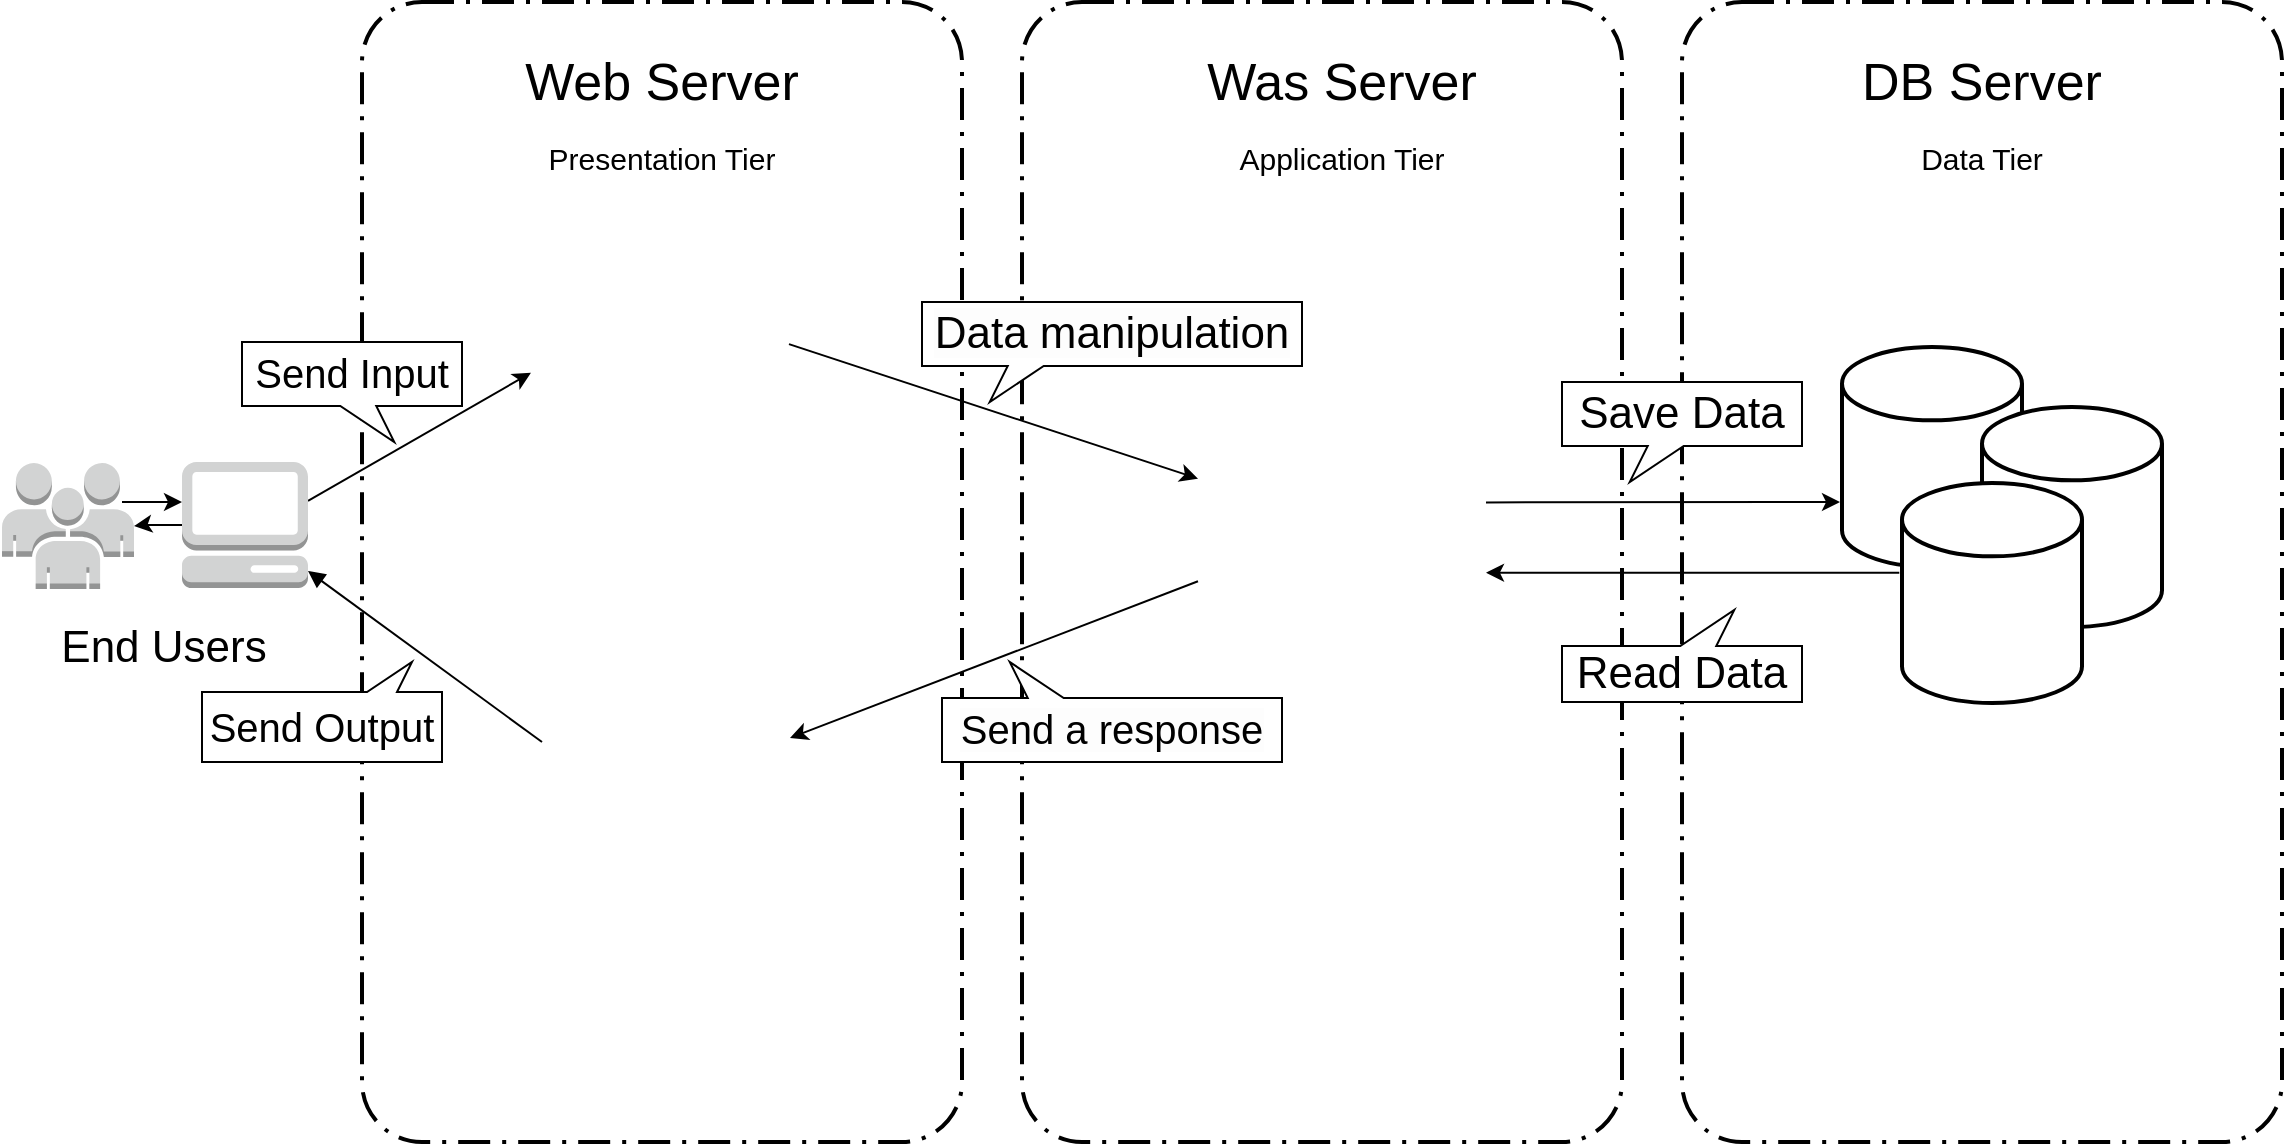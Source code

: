 <mxfile version="20.4.2" type="github">
  <diagram id="1BFLsFC23LwZ4Tyq1mHe" name="페이지-1">
    <mxGraphModel dx="1706" dy="1085" grid="1" gridSize="10" guides="1" tooltips="1" connect="1" arrows="1" fold="1" page="1" pageScale="1" pageWidth="1169" pageHeight="827" math="0" shadow="0">
      <root>
        <mxCell id="0" />
        <mxCell id="faKOK6Lq2EOhZ4R2kgbc-43" value="icons" style="" parent="0" />
        <mxCell id="faKOK6Lq2EOhZ4R2kgbc-44" value="" style="group" vertex="1" connectable="0" parent="faKOK6Lq2EOhZ4R2kgbc-43">
          <mxGeometry x="276" y="220" width="814" height="322" as="geometry" />
        </mxCell>
        <mxCell id="faKOK6Lq2EOhZ4R2kgbc-45" value="" style="shape=image;html=1;verticalAlign=top;verticalLabelPosition=bottom;labelBackgroundColor=#ffffff;imageAspect=0;aspect=fixed;image=https://cdn4.iconfinder.com/data/icons/thin-line-icons-for-seo-and-development-1/64/seo_programming-128.png" vertex="1" parent="faKOK6Lq2EOhZ4R2kgbc-44">
          <mxGeometry x="332" y="80" width="144" height="144" as="geometry" />
        </mxCell>
        <mxCell id="faKOK6Lq2EOhZ4R2kgbc-46" value="" style="shape=image;html=1;verticalAlign=top;verticalLabelPosition=bottom;labelBackgroundColor=#ffffff;imageAspect=0;aspect=fixed;image=https://cdn4.iconfinder.com/data/icons/minicons-3/640/dialog_box_black-128.png" vertex="1" parent="faKOK6Lq2EOhZ4R2kgbc-44">
          <mxGeometry width="128" height="128" as="geometry" />
        </mxCell>
        <mxCell id="faKOK6Lq2EOhZ4R2kgbc-47" value="" style="group" vertex="1" connectable="0" parent="faKOK6Lq2EOhZ4R2kgbc-44">
          <mxGeometry x="654" y="62.5" width="160" height="178" as="geometry" />
        </mxCell>
        <mxCell id="faKOK6Lq2EOhZ4R2kgbc-48" value="" style="strokeWidth=2;html=1;shape=mxgraph.flowchart.database;whiteSpace=wrap;" vertex="1" parent="faKOK6Lq2EOhZ4R2kgbc-47">
          <mxGeometry width="90" height="110" as="geometry" />
        </mxCell>
        <mxCell id="faKOK6Lq2EOhZ4R2kgbc-49" value="" style="strokeWidth=2;html=1;shape=mxgraph.flowchart.database;whiteSpace=wrap;" vertex="1" parent="faKOK6Lq2EOhZ4R2kgbc-47">
          <mxGeometry x="70" y="30" width="90" height="110" as="geometry" />
        </mxCell>
        <mxCell id="faKOK6Lq2EOhZ4R2kgbc-50" value="" style="strokeWidth=2;html=1;shape=mxgraph.flowchart.database;whiteSpace=wrap;" vertex="1" parent="faKOK6Lq2EOhZ4R2kgbc-47">
          <mxGeometry x="30" y="68" width="90" height="110" as="geometry" />
        </mxCell>
        <mxCell id="faKOK6Lq2EOhZ4R2kgbc-51" value="" style="shape=image;html=1;verticalAlign=top;verticalLabelPosition=bottom;labelBackgroundColor=#ffffff;imageAspect=0;aspect=fixed;image=https://cdn2.iconfinder.com/data/icons/simple-files/128/HTML.png;fontSize=22;" vertex="1" parent="faKOK6Lq2EOhZ4R2kgbc-44">
          <mxGeometry y="194" width="128" height="128" as="geometry" />
        </mxCell>
        <mxCell id="faKOK6Lq2EOhZ4R2kgbc-30" value="arrow" style="" parent="0" />
        <mxCell id="faKOK6Lq2EOhZ4R2kgbc-78" value="" style="group" vertex="1" connectable="0" parent="faKOK6Lq2EOhZ4R2kgbc-30">
          <mxGeometry x="70" y="281.056" width="888.65" height="198.944" as="geometry" />
        </mxCell>
        <mxCell id="faKOK6Lq2EOhZ4R2kgbc-76" value="" style="group" vertex="1" connectable="0" parent="faKOK6Lq2EOhZ4R2kgbc-78">
          <mxGeometry x="93" width="795.65" height="198.944" as="geometry" />
        </mxCell>
        <mxCell id="faKOK6Lq2EOhZ4R2kgbc-68" value="" style="endArrow=classic;html=1;rounded=0;fontSize=22;entryX=-0.012;entryY=0.589;entryDx=0;entryDy=0;entryPerimeter=0;" edge="1" parent="faKOK6Lq2EOhZ4R2kgbc-76" target="faKOK6Lq2EOhZ4R2kgbc-46">
          <mxGeometry width="50" height="50" relative="1" as="geometry">
            <mxPoint y="78.345" as="sourcePoint" />
            <mxPoint x="113" y="34.944" as="targetPoint" />
          </mxGeometry>
        </mxCell>
        <mxCell id="faKOK6Lq2EOhZ4R2kgbc-69" value="" style="endArrow=none;html=1;rounded=0;fontSize=22;startArrow=block;startFill=1;endFill=0;" edge="1" parent="faKOK6Lq2EOhZ4R2kgbc-76">
          <mxGeometry width="50" height="50" relative="1" as="geometry">
            <mxPoint y="113.459" as="sourcePoint" />
            <mxPoint x="117" y="198.944" as="targetPoint" />
          </mxGeometry>
        </mxCell>
        <mxCell id="faKOK6Lq2EOhZ4R2kgbc-70" value="" style="endArrow=none;html=1;rounded=0;fontSize=22;startArrow=classic;startFill=1;endFill=0;exitX=1;exitY=0.5;exitDx=0;exitDy=0;" edge="1" parent="faKOK6Lq2EOhZ4R2kgbc-76">
          <mxGeometry width="50" height="50" relative="1" as="geometry">
            <mxPoint x="241" y="196.944" as="sourcePoint" />
            <mxPoint x="445" y="118.596" as="targetPoint" />
          </mxGeometry>
        </mxCell>
        <mxCell id="faKOK6Lq2EOhZ4R2kgbc-71" value="" style="endArrow=classic;html=1;rounded=0;fontSize=22;exitX=0.996;exitY=0.477;exitDx=0;exitDy=0;exitPerimeter=0;" edge="1" parent="faKOK6Lq2EOhZ4R2kgbc-76">
          <mxGeometry width="50" height="50" relative="1" as="geometry">
            <mxPoint x="240.488" as="sourcePoint" />
            <mxPoint x="445" y="67.263" as="targetPoint" />
          </mxGeometry>
        </mxCell>
        <mxCell id="faKOK6Lq2EOhZ4R2kgbc-72" value="" style="endArrow=classic;html=1;rounded=0;fontSize=10;exitX=1;exitY=0.418;exitDx=0;exitDy=0;exitPerimeter=0;" edge="1" parent="faKOK6Lq2EOhZ4R2kgbc-76" source="faKOK6Lq2EOhZ4R2kgbc-45">
          <mxGeometry width="50" height="50" relative="1" as="geometry">
            <mxPoint x="589.864" y="76.832" as="sourcePoint" />
            <mxPoint x="766" y="78.944" as="targetPoint" />
          </mxGeometry>
        </mxCell>
        <mxCell id="faKOK6Lq2EOhZ4R2kgbc-74" value="" style="endArrow=classic;html=1;rounded=0;fontSize=10;entryX=1;entryY=0.662;entryDx=0;entryDy=0;entryPerimeter=0;exitX=-0.015;exitY=0.408;exitDx=0;exitDy=0;exitPerimeter=0;" edge="1" parent="faKOK6Lq2EOhZ4R2kgbc-76">
          <mxGeometry width="50" height="50" relative="1" as="geometry">
            <mxPoint x="795.65" y="114.324" as="sourcePoint" />
            <mxPoint x="589" y="114.272" as="targetPoint" />
          </mxGeometry>
        </mxCell>
        <mxCell id="faKOK6Lq2EOhZ4R2kgbc-77" value="" style="endArrow=classic;html=1;rounded=0;fontSize=10;" edge="1" parent="faKOK6Lq2EOhZ4R2kgbc-78">
          <mxGeometry width="50" height="50" relative="1" as="geometry">
            <mxPoint y="78.944" as="sourcePoint" />
            <mxPoint x="30" y="78.944" as="targetPoint" />
          </mxGeometry>
        </mxCell>
        <mxCell id="1" style="" parent="0" />
        <mxCell id="ipY7upk18AWSS5D93XIC-2" value="" style="outlineConnect=0;dashed=0;verticalLabelPosition=bottom;verticalAlign=top;align=center;html=1;shape=mxgraph.aws3.users;fillColor=#D2D3D3;gradientColor=none;" parent="1" vertex="1">
          <mxGeometry x="10" y="340.5" width="66" height="63" as="geometry" />
        </mxCell>
        <mxCell id="faKOK6Lq2EOhZ4R2kgbc-17" value="" style="edgeStyle=orthogonalEdgeStyle;rounded=0;orthogonalLoop=1;jettySize=auto;html=1;" edge="1" parent="1" source="ipY7upk18AWSS5D93XIC-3" target="ipY7upk18AWSS5D93XIC-2">
          <mxGeometry relative="1" as="geometry" />
        </mxCell>
        <mxCell id="ipY7upk18AWSS5D93XIC-3" value="" style="outlineConnect=0;dashed=0;verticalLabelPosition=bottom;verticalAlign=top;align=center;html=1;shape=mxgraph.aws3.management_console;fillColor=#D2D3D3;gradientColor=none;" parent="1" vertex="1">
          <mxGeometry x="100" y="340" width="63" height="63" as="geometry" />
        </mxCell>
        <mxCell id="faKOK6Lq2EOhZ4R2kgbc-22" value="&lt;font style=&quot;font-size: 26px;&quot;&gt;Web Server&lt;/font&gt;" style="text;html=1;strokeColor=none;fillColor=none;align=center;verticalAlign=middle;whiteSpace=wrap;rounded=0;" vertex="1" parent="1">
          <mxGeometry x="260" y="130" width="160" height="40" as="geometry" />
        </mxCell>
        <mxCell id="faKOK6Lq2EOhZ4R2kgbc-23" value="&lt;font style=&quot;font-size: 26px;&quot;&gt;Was Server&lt;/font&gt;" style="text;html=1;strokeColor=none;fillColor=none;align=center;verticalAlign=middle;whiteSpace=wrap;rounded=0;" vertex="1" parent="1">
          <mxGeometry x="600" y="130" width="160" height="40" as="geometry" />
        </mxCell>
        <mxCell id="faKOK6Lq2EOhZ4R2kgbc-24" value="&lt;font style=&quot;font-size: 26px;&quot;&gt;DB Server&lt;/font&gt;" style="text;html=1;strokeColor=none;fillColor=none;align=center;verticalAlign=middle;whiteSpace=wrap;rounded=0;" vertex="1" parent="1">
          <mxGeometry x="920" y="130" width="160" height="40" as="geometry" />
        </mxCell>
        <mxCell id="faKOK6Lq2EOhZ4R2kgbc-25" value="&lt;font style=&quot;font-size: 15px;&quot;&gt;Presentation Tier&lt;/font&gt;" style="text;html=1;strokeColor=none;fillColor=none;align=center;verticalAlign=middle;whiteSpace=wrap;rounded=0;fontSize=26;" vertex="1" parent="1">
          <mxGeometry x="270" y="170" width="140" height="30" as="geometry" />
        </mxCell>
        <mxCell id="faKOK6Lq2EOhZ4R2kgbc-26" value="&lt;font style=&quot;font-size: 15px;&quot;&gt;Application Tier&lt;/font&gt;" style="text;html=1;strokeColor=none;fillColor=none;align=center;verticalAlign=middle;whiteSpace=wrap;rounded=0;fontSize=26;" vertex="1" parent="1">
          <mxGeometry x="610" y="170" width="140" height="30" as="geometry" />
        </mxCell>
        <mxCell id="faKOK6Lq2EOhZ4R2kgbc-27" value="&lt;font style=&quot;font-size: 15px;&quot;&gt;Data Tier&lt;/font&gt;" style="text;html=1;strokeColor=none;fillColor=none;align=center;verticalAlign=middle;whiteSpace=wrap;rounded=0;fontSize=26;" vertex="1" parent="1">
          <mxGeometry x="930" y="170" width="140" height="30" as="geometry" />
        </mxCell>
        <mxCell id="faKOK6Lq2EOhZ4R2kgbc-28" value="&lt;font style=&quot;font-size: 22px;&quot;&gt;End Users&lt;/font&gt;" style="text;html=1;strokeColor=none;fillColor=none;align=center;verticalAlign=middle;whiteSpace=wrap;rounded=0;fontSize=15;" vertex="1" parent="1">
          <mxGeometry x="19" y="414" width="144" height="37" as="geometry" />
        </mxCell>
        <mxCell id="faKOK6Lq2EOhZ4R2kgbc-35" value="outerline" style="" parent="0" />
        <mxCell id="faKOK6Lq2EOhZ4R2kgbc-37" value="" style="rounded=1;arcSize=10;dashed=1;fillColor=none;gradientColor=none;dashPattern=8 3 1 3;strokeWidth=2;" vertex="1" parent="faKOK6Lq2EOhZ4R2kgbc-35">
          <mxGeometry x="190" y="110" width="300" height="570" as="geometry" />
        </mxCell>
        <mxCell id="faKOK6Lq2EOhZ4R2kgbc-38" value="" style="rounded=1;arcSize=10;dashed=1;fillColor=none;gradientColor=none;dashPattern=8 3 1 3;strokeWidth=2;" vertex="1" parent="faKOK6Lq2EOhZ4R2kgbc-35">
          <mxGeometry x="520" y="110" width="300" height="570" as="geometry" />
        </mxCell>
        <mxCell id="faKOK6Lq2EOhZ4R2kgbc-39" value="" style="rounded=1;arcSize=10;dashed=1;fillColor=none;gradientColor=none;dashPattern=8 3 1 3;strokeWidth=2;" vertex="1" parent="faKOK6Lq2EOhZ4R2kgbc-35">
          <mxGeometry x="850" y="110" width="300" height="570" as="geometry" />
        </mxCell>
        <mxCell id="faKOK6Lq2EOhZ4R2kgbc-59" value="callout" style="" parent="0" />
        <mxCell id="faKOK6Lq2EOhZ4R2kgbc-60" value="&lt;font style=&quot;line-height: 1; font-size: 20px;&quot;&gt;Send Input&lt;/font&gt;" style="whiteSpace=wrap;html=1;shape=mxgraph.basic.rectCallout;dx=51.86;dy=18;boundedLbl=1;fontSize=22;direction=east;flipH=1;align=center;" vertex="1" parent="faKOK6Lq2EOhZ4R2kgbc-59">
          <mxGeometry x="130" y="280" width="110" height="50" as="geometry" />
        </mxCell>
        <mxCell id="faKOK6Lq2EOhZ4R2kgbc-61" value="&lt;font style=&quot;font-size: 20px;&quot;&gt;Send Output&lt;/font&gt;" style="whiteSpace=wrap;html=1;shape=mxgraph.basic.rectCallout;dx=30;dy=15;boundedLbl=1;fontSize=22;direction=west;" vertex="1" parent="faKOK6Lq2EOhZ4R2kgbc-59">
          <mxGeometry x="110" y="440" width="120" height="50" as="geometry" />
        </mxCell>
        <mxCell id="faKOK6Lq2EOhZ4R2kgbc-62" value="&lt;span style=&quot;font-family: noto, notojp, notokr, Helvetica, &amp;quot;Microsoft YaHei&amp;quot;, &amp;quot;Apple SD Gothic Neo&amp;quot;, &amp;quot;Malgun Gothic&amp;quot;, &amp;quot;맑은 고딕&amp;quot;, Dotum, 돋움, sans-serif; text-align: start; background-color: rgb(253, 253, 253);&quot;&gt;Data manipulation&lt;/span&gt;" style="whiteSpace=wrap;html=1;shape=mxgraph.basic.rectCallout;dx=51.86;dy=18;boundedLbl=1;fontSize=22;direction=east;flipH=0;" vertex="1" parent="faKOK6Lq2EOhZ4R2kgbc-59">
          <mxGeometry x="470" y="260" width="190" height="50" as="geometry" />
        </mxCell>
        <mxCell id="faKOK6Lq2EOhZ4R2kgbc-63" value="&lt;span style=&quot;font-family: noto, notojp, notokr, Helvetica, &amp;quot;Microsoft YaHei&amp;quot;, &amp;quot;Apple SD Gothic Neo&amp;quot;, &amp;quot;Malgun Gothic&amp;quot;, &amp;quot;맑은 고딕&amp;quot;, Dotum, 돋움, sans-serif; text-align: start; background-color: rgb(253, 253, 253); font-size: 20px;&quot;&gt;Send a response&lt;/span&gt;" style="whiteSpace=wrap;html=1;shape=mxgraph.basic.rectCallout;dx=51.86;dy=18;boundedLbl=1;fontSize=22;direction=west;flipH=1;" vertex="1" parent="faKOK6Lq2EOhZ4R2kgbc-59">
          <mxGeometry x="480" y="440" width="170" height="50" as="geometry" />
        </mxCell>
        <mxCell id="faKOK6Lq2EOhZ4R2kgbc-64" value="Save Data" style="whiteSpace=wrap;html=1;shape=mxgraph.basic.rectCallout;dx=51.86;dy=18;boundedLbl=1;fontSize=22;direction=east;flipH=0;" vertex="1" parent="faKOK6Lq2EOhZ4R2kgbc-59">
          <mxGeometry x="790" y="300" width="120" height="50" as="geometry" />
        </mxCell>
        <mxCell id="faKOK6Lq2EOhZ4R2kgbc-65" value="Read Data" style="whiteSpace=wrap;html=1;shape=mxgraph.basic.rectCallout;dx=51.86;dy=18;boundedLbl=1;fontSize=22;direction=east;flipH=1;flipV=1;" vertex="1" parent="faKOK6Lq2EOhZ4R2kgbc-59">
          <mxGeometry x="790" y="414" width="120" height="46" as="geometry" />
        </mxCell>
        <mxCell id="faKOK6Lq2EOhZ4R2kgbc-79" value="" style="shape=image;html=1;verticalAlign=top;verticalLabelPosition=bottom;labelBackgroundColor=#ffffff;imageAspect=0;aspect=fixed;image=https://cdn0.iconfinder.com/data/icons/communication-technology/500/code_brackets-128.png;fontSize=20;" vertex="1" parent="faKOK6Lq2EOhZ4R2kgbc-59">
          <mxGeometry x="630" y="395" width="98" height="98" as="geometry" />
        </mxCell>
      </root>
    </mxGraphModel>
  </diagram>
</mxfile>
